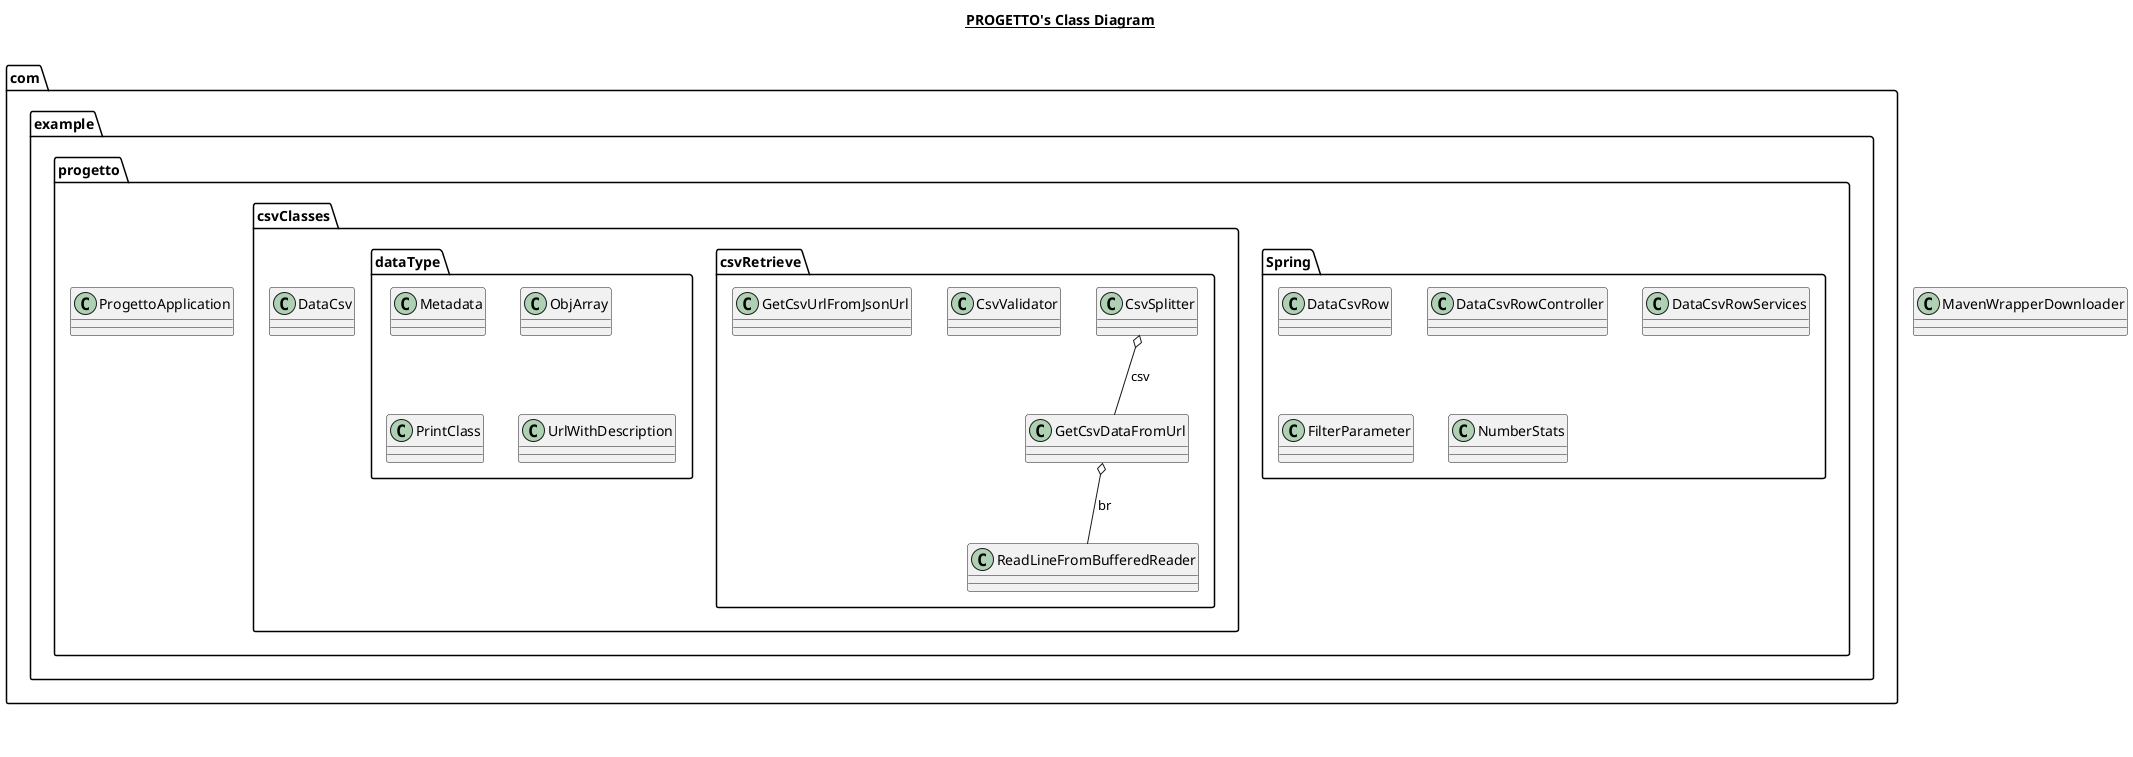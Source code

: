 @startuml

title __PROGETTO's Class Diagram__\n


    class MavenWrapperDownloader {
    }

    namespace com.example.progetto {
      class com.example.progetto.ProgettoApplication {
      }
    }

    namespace com.example.progetto {
      namespace Spring {
        class com.example.progetto.Spring.DataCsvRow {
        }
      }
    }
 
    namespace com.example.progetto {
      namespace Spring {
        class com.example.progetto.Spring.DataCsvRowController {
        }
      }
    }

    namespace com.example.progetto {
      namespace Spring {
        class com.example.progetto.Spring.DataCsvRowServices {
        }
      }
    }

    namespace com.example.progetto {
      namespace Spring {
        class com.example.progetto.Spring.FilterParameter {
        }
      }
    }

    namespace com.example.progetto {
      namespace Spring {
        class com.example.progetto.Spring.NumberStats {
        }
      }
    }

    namespace com.example.progetto {
      namespace csvClasses {
        class com.example.progetto.csvClasses.DataCsv {
        }
      }
    }

    namespace com.example.progetto {
      namespace csvClasses {
        namespace csvRetrieve {
          class com.example.progetto.csvClasses.csvRetrieve.CsvSplitter {
          }
        }
      }
    }
 
    namespace com.example.progetto {
      namespace csvClasses {
        namespace csvRetrieve {
          class com.example.progetto.csvClasses.csvRetrieve.CsvValidator {
          }
        }
      }
    }

    namespace com.example.progetto {
      namespace csvClasses {
        namespace csvRetrieve {
          class com.example.progetto.csvClasses.csvRetrieve.GetCsvDataFromUrl {
          }
        }
      }
    }
 
    namespace com.example.progetto {
      namespace csvClasses {
        namespace csvRetrieve {
          class com.example.progetto.csvClasses.csvRetrieve.GetCsvUrlFromJsonUrl {
          }
        }
      }
    }

    namespace com.example.progetto {
      namespace csvClasses {
        namespace csvRetrieve {
          class com.example.progetto.csvClasses.csvRetrieve.ReadLineFromBufferedReader {
          }
        }
      }
    }

    namespace com.example.progetto {
      namespace csvClasses {
        namespace dataType {
          class com.example.progetto.csvClasses.dataType.Metadata {
          }
        }
      }
    }

    namespace com.example.progetto {
      namespace csvClasses {
        namespace dataType {
          class com.example.progetto.csvClasses.dataType.ObjArray {
          }
        }
      }
    }

    namespace com.example.progetto {
      namespace csvClasses {
        namespace dataType {
          class com.example.progetto.csvClasses.dataType.PrintClass {
          }
        }
      }
    }

    namespace com.example.progetto {
      namespace csvClasses {
        namespace dataType {
          class com.example.progetto.csvClasses.dataType.UrlWithDescription {
          }
        }
      }
    }
  
  

  com.example.progetto.csvClasses.csvRetrieve.CsvSplitter o-- com.example.progetto.csvClasses.csvRetrieve.GetCsvDataFromUrl : csv
  com.example.progetto.csvClasses.csvRetrieve.GetCsvDataFromUrl o-- com.example.progetto.csvClasses.csvRetrieve.ReadLineFromBufferedReader : br


right footer



endfooter

@enduml
